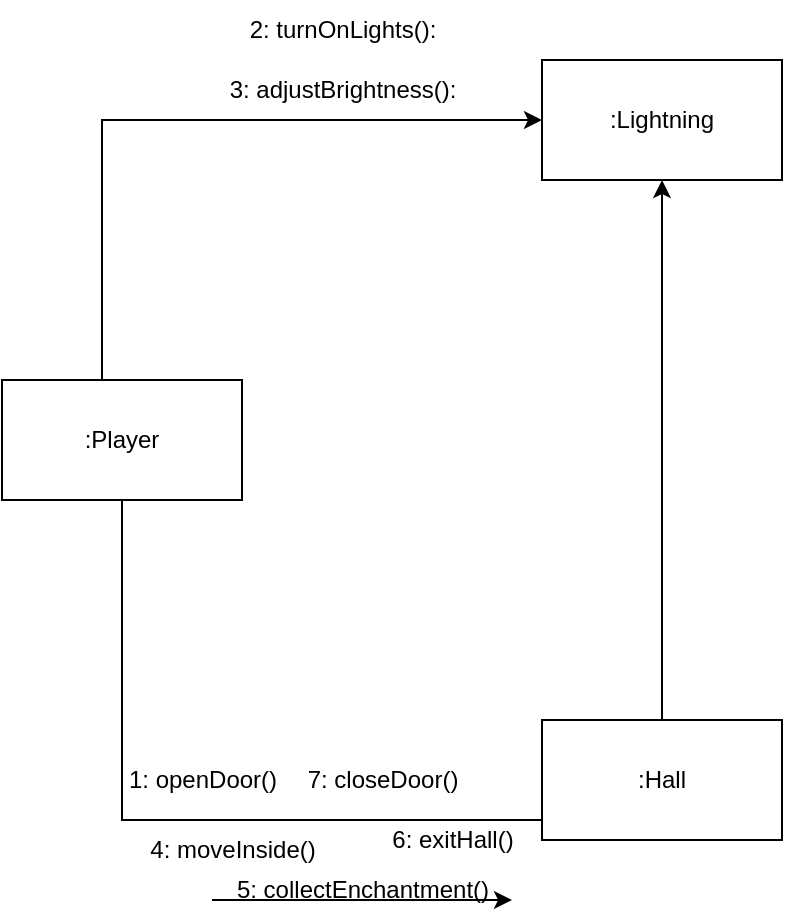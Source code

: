 <mxfile version="25.0.1">
  <diagram name="Sayfa -1" id="QoT_Y6C1uep-SCK_YejB">
    <mxGraphModel dx="1084" dy="593" grid="1" gridSize="10" guides="1" tooltips="1" connect="1" arrows="1" fold="1" page="1" pageScale="1" pageWidth="850" pageHeight="1100" math="0" shadow="0">
      <root>
        <mxCell id="0" />
        <mxCell id="1" parent="0" />
        <mxCell id="nxtIwxaLS-u3sE2Hvuk4-1" value=":Player" style="rounded=0;whiteSpace=wrap;html=1;" parent="1" vertex="1">
          <mxGeometry x="60" y="240" width="120" height="60" as="geometry" />
        </mxCell>
        <mxCell id="nxtIwxaLS-u3sE2Hvuk4-2" style="edgeStyle=orthogonalEdgeStyle;rounded=0;orthogonalLoop=1;jettySize=auto;html=1;entryX=0;entryY=0.5;entryDx=0;entryDy=0;" parent="1" edge="1">
          <mxGeometry relative="1" as="geometry">
            <Array as="points">
              <mxPoint x="110" y="110" />
            </Array>
            <mxPoint x="110" y="240" as="sourcePoint" />
            <mxPoint x="330" y="110" as="targetPoint" />
          </mxGeometry>
        </mxCell>
        <mxCell id="nxtIwxaLS-u3sE2Hvuk4-3" value=":Lightning" style="rounded=0;whiteSpace=wrap;html=1;" parent="1" vertex="1">
          <mxGeometry x="330" y="80" width="120" height="60" as="geometry" />
        </mxCell>
        <mxCell id="nxtIwxaLS-u3sE2Hvuk4-5" style="edgeStyle=orthogonalEdgeStyle;rounded=0;orthogonalLoop=1;jettySize=auto;html=1;entryX=0.5;entryY=1;entryDx=0;entryDy=0;" parent="1" edge="1">
          <mxGeometry relative="1" as="geometry">
            <mxPoint x="390" y="230" as="sourcePoint" />
            <mxPoint x="390" y="140" as="targetPoint" />
          </mxGeometry>
        </mxCell>
        <mxCell id="nxtIwxaLS-u3sE2Hvuk4-8" value="" style="endArrow=none;html=1;rounded=0;exitX=0.5;exitY=0;exitDx=0;exitDy=0;" parent="1" edge="1">
          <mxGeometry width="50" height="50" relative="1" as="geometry">
            <mxPoint x="390" y="410" as="sourcePoint" />
            <mxPoint x="390" y="230" as="targetPoint" />
          </mxGeometry>
        </mxCell>
        <mxCell id="nxtIwxaLS-u3sE2Hvuk4-9" value=":Hall" style="rounded=0;whiteSpace=wrap;html=1;" parent="1" vertex="1">
          <mxGeometry x="330" y="410" width="120" height="60" as="geometry" />
        </mxCell>
        <mxCell id="nxtIwxaLS-u3sE2Hvuk4-11" style="edgeStyle=orthogonalEdgeStyle;rounded=0;orthogonalLoop=1;jettySize=auto;html=1;exitX=0.5;exitY=1;exitDx=0;exitDy=0;entryX=0;entryY=0.5;entryDx=0;entryDy=0;endArrow=none;endFill=0;" parent="1" source="nxtIwxaLS-u3sE2Hvuk4-1" edge="1">
          <mxGeometry relative="1" as="geometry">
            <mxPoint x="119.5" y="320" as="sourcePoint" />
            <mxPoint x="329.5" y="460" as="targetPoint" />
            <Array as="points">
              <mxPoint x="120" y="460" />
            </Array>
          </mxGeometry>
        </mxCell>
        <mxCell id="nxtIwxaLS-u3sE2Hvuk4-12" value="2: turnOnLights():" style="text;html=1;align=center;verticalAlign=middle;resizable=0;points=[];autosize=1;strokeColor=none;fillColor=none;" parent="1" vertex="1">
          <mxGeometry x="170" y="50" width="120" height="30" as="geometry" />
        </mxCell>
        <mxCell id="nxtIwxaLS-u3sE2Hvuk4-13" value="3: adjustBrightness():" style="text;html=1;align=center;verticalAlign=middle;resizable=0;points=[];autosize=1;strokeColor=none;fillColor=none;" parent="1" vertex="1">
          <mxGeometry x="160" y="80" width="140" height="30" as="geometry" />
        </mxCell>
        <mxCell id="nxtIwxaLS-u3sE2Hvuk4-14" value="6: exitHall()" style="text;html=1;align=center;verticalAlign=middle;resizable=0;points=[];autosize=1;strokeColor=none;fillColor=none;" parent="1" vertex="1">
          <mxGeometry x="245" y="455" width="80" height="30" as="geometry" />
        </mxCell>
        <mxCell id="nxtIwxaLS-u3sE2Hvuk4-15" value="4: moveInside()" style="text;html=1;align=center;verticalAlign=middle;resizable=0;points=[];autosize=1;strokeColor=none;fillColor=none;" parent="1" vertex="1">
          <mxGeometry x="120" y="460" width="110" height="30" as="geometry" />
        </mxCell>
        <mxCell id="nxtIwxaLS-u3sE2Hvuk4-16" value="1: openDoor()" style="text;html=1;align=center;verticalAlign=middle;resizable=0;points=[];autosize=1;strokeColor=none;fillColor=none;" parent="1" vertex="1">
          <mxGeometry x="110" y="425" width="100" height="30" as="geometry" />
        </mxCell>
        <mxCell id="nxtIwxaLS-u3sE2Hvuk4-17" value="7: closeDoor()" style="text;html=1;align=center;verticalAlign=middle;resizable=0;points=[];autosize=1;strokeColor=none;fillColor=none;" parent="1" vertex="1">
          <mxGeometry x="200" y="425" width="100" height="30" as="geometry" />
        </mxCell>
        <mxCell id="nxtIwxaLS-u3sE2Hvuk4-18" value="5: collectEnchantment()" style="text;html=1;align=center;verticalAlign=middle;resizable=0;points=[];autosize=1;strokeColor=none;fillColor=none;" parent="1" vertex="1">
          <mxGeometry x="165" y="480" width="150" height="30" as="geometry" />
        </mxCell>
        <mxCell id="nxtIwxaLS-u3sE2Hvuk4-20" value="" style="endArrow=classic;html=1;rounded=0;" parent="1" edge="1">
          <mxGeometry width="50" height="50" relative="1" as="geometry">
            <mxPoint x="165" y="500" as="sourcePoint" />
            <mxPoint x="315" y="500" as="targetPoint" />
          </mxGeometry>
        </mxCell>
      </root>
    </mxGraphModel>
  </diagram>
</mxfile>
